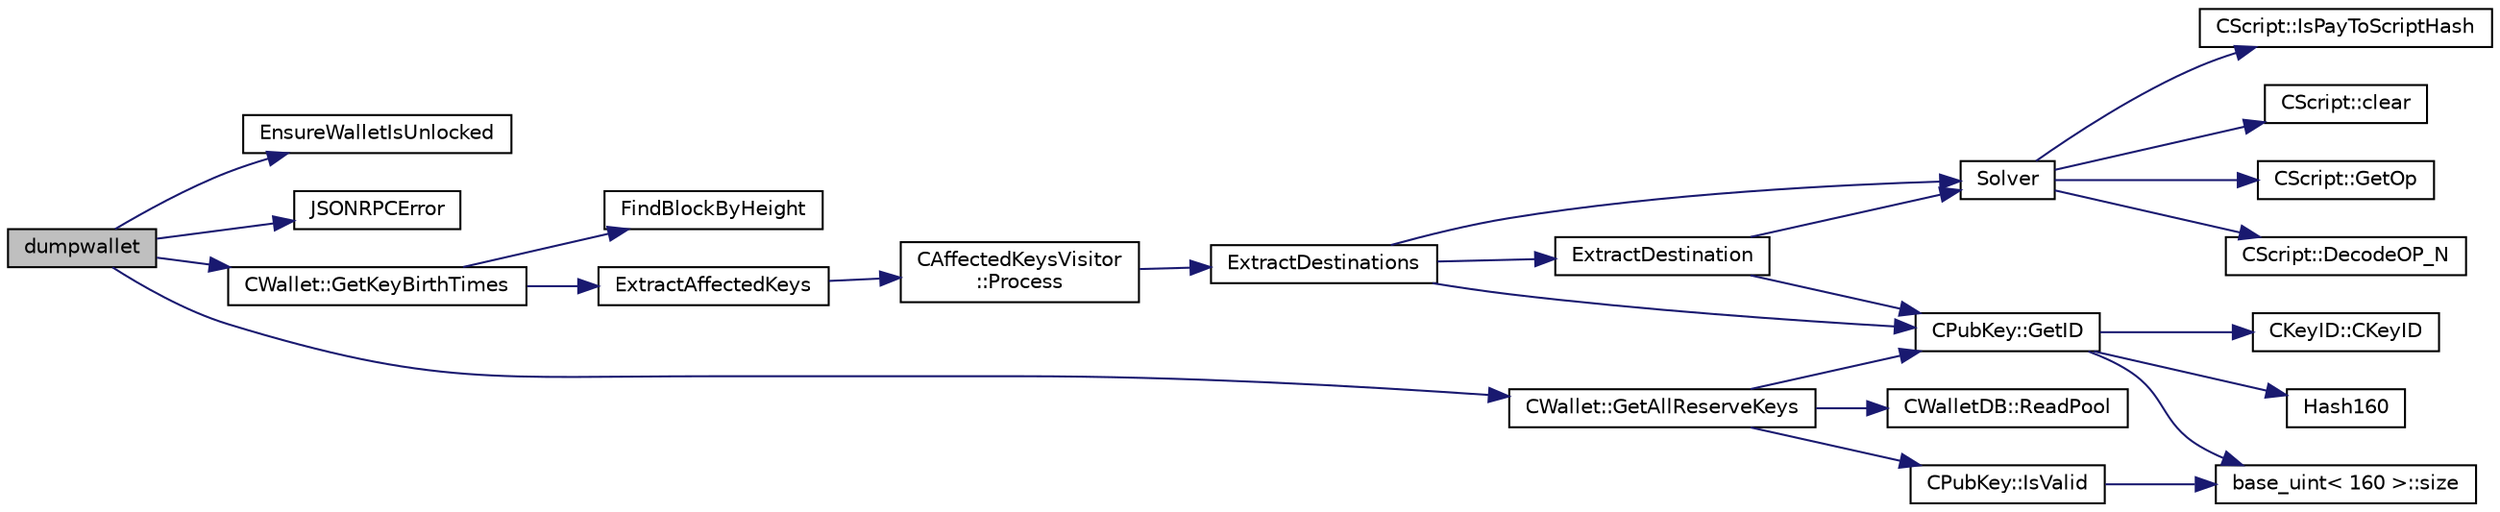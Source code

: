 digraph "dumpwallet"
{
  edge [fontname="Helvetica",fontsize="10",labelfontname="Helvetica",labelfontsize="10"];
  node [fontname="Helvetica",fontsize="10",shape=record];
  rankdir="LR";
  Node42 [label="dumpwallet",height=0.2,width=0.4,color="black", fillcolor="grey75", style="filled", fontcolor="black"];
  Node42 -> Node43 [color="midnightblue",fontsize="10",style="solid",fontname="Helvetica"];
  Node43 [label="EnsureWalletIsUnlocked",height=0.2,width=0.4,color="black", fillcolor="white", style="filled",URL="$dc/dbf/rpcdump_8cpp.html#a8f837f6d506b9719cef93188db00fd3c"];
  Node42 -> Node44 [color="midnightblue",fontsize="10",style="solid",fontname="Helvetica"];
  Node44 [label="JSONRPCError",height=0.2,width=0.4,color="black", fillcolor="white", style="filled",URL="$d2/d30/rpcprotocol_8cpp.html#a17b1bb111ab339efc951929834766039"];
  Node42 -> Node45 [color="midnightblue",fontsize="10",style="solid",fontname="Helvetica"];
  Node45 [label="CWallet::GetKeyBirthTimes",height=0.2,width=0.4,color="black", fillcolor="white", style="filled",URL="$d2/de5/class_c_wallet.html#acb2fdaf647fa2d812d58e998848e681d"];
  Node45 -> Node46 [color="midnightblue",fontsize="10",style="solid",fontname="Helvetica"];
  Node46 [label="FindBlockByHeight",height=0.2,width=0.4,color="black", fillcolor="white", style="filled",URL="$df/d0a/main_8cpp.html#ade250148b45238c340427a491d210d0a"];
  Node45 -> Node47 [color="midnightblue",fontsize="10",style="solid",fontname="Helvetica"];
  Node47 [label="ExtractAffectedKeys",height=0.2,width=0.4,color="black", fillcolor="white", style="filled",URL="$dd/d0f/script_8cpp.html#a6fdfbffeb1b228641e57ed316c0208cf"];
  Node47 -> Node48 [color="midnightblue",fontsize="10",style="solid",fontname="Helvetica"];
  Node48 [label="CAffectedKeysVisitor\l::Process",height=0.2,width=0.4,color="black", fillcolor="white", style="filled",URL="$d5/d8a/class_c_affected_keys_visitor.html#a749859ce2a826e2d60c8fe31685efae3"];
  Node48 -> Node49 [color="midnightblue",fontsize="10",style="solid",fontname="Helvetica"];
  Node49 [label="ExtractDestinations",height=0.2,width=0.4,color="black", fillcolor="white", style="filled",URL="$dd/d0f/script_8cpp.html#a6948ee6aa422ed8a5ffe06ddc77a55d8"];
  Node49 -> Node50 [color="midnightblue",fontsize="10",style="solid",fontname="Helvetica"];
  Node50 [label="Solver",height=0.2,width=0.4,color="black", fillcolor="white", style="filled",URL="$dd/d0f/script_8cpp.html#a6ee6be50bff44464e905680c6fcee6dc"];
  Node50 -> Node51 [color="midnightblue",fontsize="10",style="solid",fontname="Helvetica"];
  Node51 [label="CScript::IsPayToScriptHash",height=0.2,width=0.4,color="black", fillcolor="white", style="filled",URL="$d9/d4b/class_c_script.html#a0c3729c606d318923dc06f95d85a0971"];
  Node50 -> Node52 [color="midnightblue",fontsize="10",style="solid",fontname="Helvetica"];
  Node52 [label="CScript::clear",height=0.2,width=0.4,color="black", fillcolor="white", style="filled",URL="$d9/d4b/class_c_script.html#a7b2baf842621f07c4939408acf63377c"];
  Node50 -> Node53 [color="midnightblue",fontsize="10",style="solid",fontname="Helvetica"];
  Node53 [label="CScript::GetOp",height=0.2,width=0.4,color="black", fillcolor="white", style="filled",URL="$d9/d4b/class_c_script.html#a94635ed93d8d244ec3acfa83f9ecfe5f"];
  Node50 -> Node54 [color="midnightblue",fontsize="10",style="solid",fontname="Helvetica"];
  Node54 [label="CScript::DecodeOP_N",height=0.2,width=0.4,color="black", fillcolor="white", style="filled",URL="$d9/d4b/class_c_script.html#a7f975fca06b3e9a17da8ba23c7647e2e"];
  Node49 -> Node55 [color="midnightblue",fontsize="10",style="solid",fontname="Helvetica"];
  Node55 [label="CPubKey::GetID",height=0.2,width=0.4,color="black", fillcolor="white", style="filled",URL="$da/d4e/class_c_pub_key.html#a2675f7e6f72eff68e7a5227289feb021"];
  Node55 -> Node56 [color="midnightblue",fontsize="10",style="solid",fontname="Helvetica"];
  Node56 [label="CKeyID::CKeyID",height=0.2,width=0.4,color="black", fillcolor="white", style="filled",URL="$dd/d88/class_c_key_i_d.html#a01dbd3c37820a2ffe89d106c6a7cf53d"];
  Node55 -> Node57 [color="midnightblue",fontsize="10",style="solid",fontname="Helvetica"];
  Node57 [label="Hash160",height=0.2,width=0.4,color="black", fillcolor="white", style="filled",URL="$db/dfb/hash_8h.html#a4490f70ddae16e9e48460a0416a48a6b"];
  Node55 -> Node58 [color="midnightblue",fontsize="10",style="solid",fontname="Helvetica"];
  Node58 [label="base_uint\< 160 \>::size",height=0.2,width=0.4,color="black", fillcolor="white", style="filled",URL="$da/df7/classbase__uint.html#a1f49b034e686269601ea89b0319b8004"];
  Node49 -> Node59 [color="midnightblue",fontsize="10",style="solid",fontname="Helvetica"];
  Node59 [label="ExtractDestination",height=0.2,width=0.4,color="black", fillcolor="white", style="filled",URL="$dd/d0f/script_8cpp.html#a951f7e601746ae076afdf3169ecca2fc"];
  Node59 -> Node50 [color="midnightblue",fontsize="10",style="solid",fontname="Helvetica"];
  Node59 -> Node55 [color="midnightblue",fontsize="10",style="solid",fontname="Helvetica"];
  Node42 -> Node60 [color="midnightblue",fontsize="10",style="solid",fontname="Helvetica"];
  Node60 [label="CWallet::GetAllReserveKeys",height=0.2,width=0.4,color="black", fillcolor="white", style="filled",URL="$d2/de5/class_c_wallet.html#aa182f6de943295062748ab42e64c9203"];
  Node60 -> Node61 [color="midnightblue",fontsize="10",style="solid",fontname="Helvetica"];
  Node61 [label="CWalletDB::ReadPool",height=0.2,width=0.4,color="black", fillcolor="white", style="filled",URL="$d4/d90/class_c_wallet_d_b.html#a6a03927cf247314ccd9b285139de0bd1"];
  Node60 -> Node62 [color="midnightblue",fontsize="10",style="solid",fontname="Helvetica"];
  Node62 [label="CPubKey::IsValid",height=0.2,width=0.4,color="black", fillcolor="white", style="filled",URL="$da/d4e/class_c_pub_key.html#a4fa94293cf8577fd039b9a133f6c7f30"];
  Node62 -> Node58 [color="midnightblue",fontsize="10",style="solid",fontname="Helvetica"];
  Node60 -> Node55 [color="midnightblue",fontsize="10",style="solid",fontname="Helvetica"];
}
